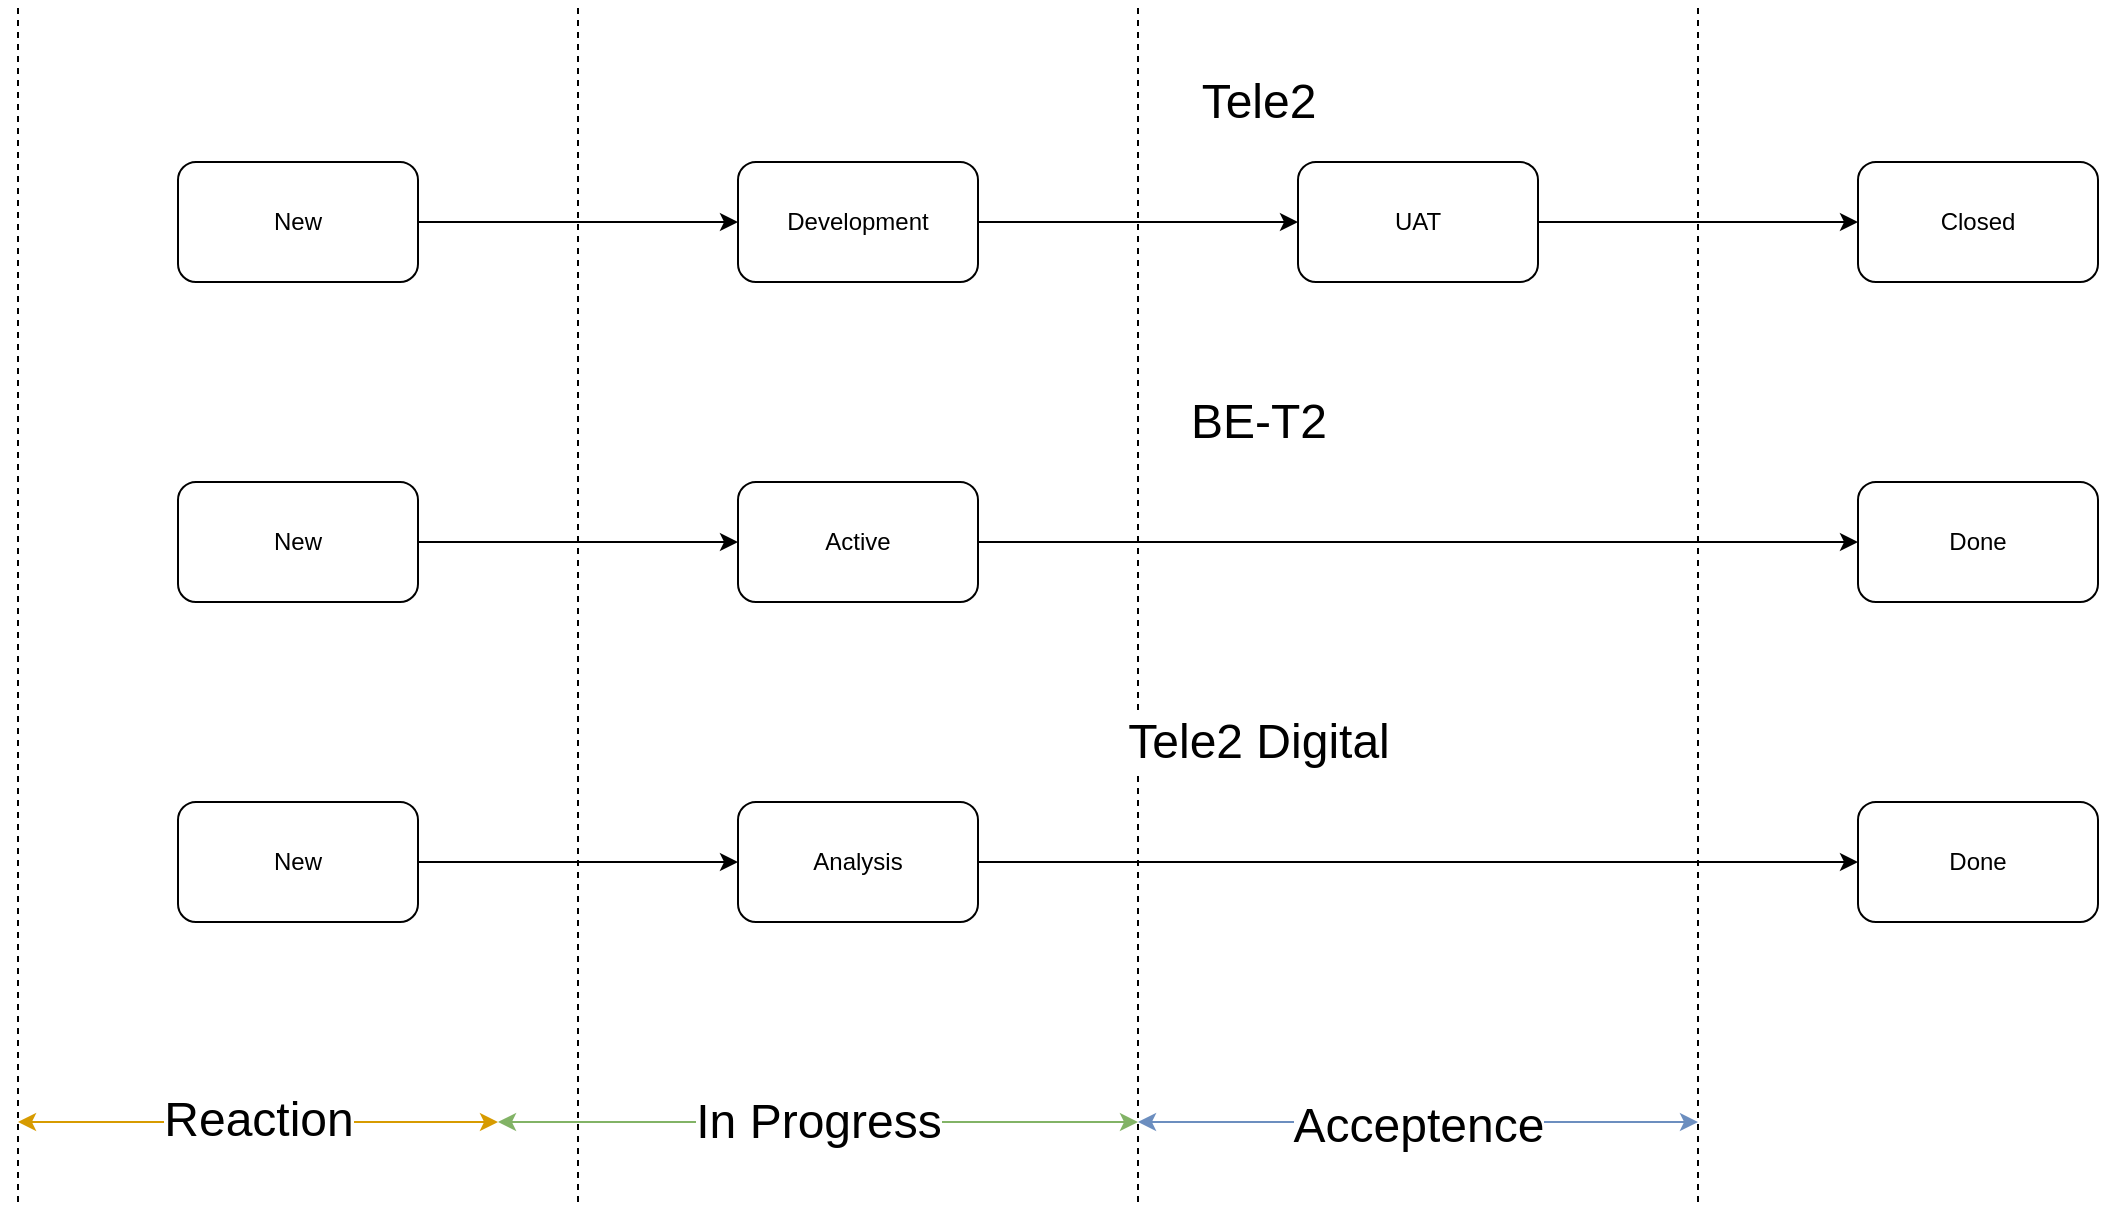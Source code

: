 <mxfile version="23.0.2" type="github">
  <diagram name="Страница — 1" id="cjbGRx0S7E2pipC_ybSz">
    <mxGraphModel dx="2946" dy="1111" grid="1" gridSize="10" guides="1" tooltips="1" connect="1" arrows="1" fold="1" page="1" pageScale="1" pageWidth="4681" pageHeight="3300" math="0" shadow="0">
      <root>
        <mxCell id="0" />
        <mxCell id="1" parent="0" />
        <mxCell id="sr7Uo7yhzRe42XE9pEAF-2" value="" style="edgeStyle=orthogonalEdgeStyle;rounded=0;orthogonalLoop=1;jettySize=auto;html=1;" parent="1" source="oS2J0Wrdn_PqmQfN7SfS-1" target="oS2J0Wrdn_PqmQfN7SfS-4" edge="1">
          <mxGeometry relative="1" as="geometry" />
        </mxCell>
        <mxCell id="oS2J0Wrdn_PqmQfN7SfS-1" value="New" style="rounded=1;whiteSpace=wrap;html=1;" parent="1" vertex="1">
          <mxGeometry x="120" y="120" width="120" height="60" as="geometry" />
        </mxCell>
        <mxCell id="oS2J0Wrdn_PqmQfN7SfS-38" style="edgeStyle=orthogonalEdgeStyle;rounded=0;orthogonalLoop=1;jettySize=auto;html=1;" parent="1" source="oS2J0Wrdn_PqmQfN7SfS-4" target="oS2J0Wrdn_PqmQfN7SfS-5" edge="1">
          <mxGeometry relative="1" as="geometry" />
        </mxCell>
        <mxCell id="oS2J0Wrdn_PqmQfN7SfS-4" value="Development" style="rounded=1;whiteSpace=wrap;html=1;" parent="1" vertex="1">
          <mxGeometry x="400" y="120" width="120" height="60" as="geometry" />
        </mxCell>
        <mxCell id="sr7Uo7yhzRe42XE9pEAF-3" value="" style="edgeStyle=orthogonalEdgeStyle;rounded=0;orthogonalLoop=1;jettySize=auto;html=1;" parent="1" source="oS2J0Wrdn_PqmQfN7SfS-5" target="oS2J0Wrdn_PqmQfN7SfS-7" edge="1">
          <mxGeometry relative="1" as="geometry" />
        </mxCell>
        <mxCell id="oS2J0Wrdn_PqmQfN7SfS-5" value="UAT" style="rounded=1;whiteSpace=wrap;html=1;" parent="1" vertex="1">
          <mxGeometry x="680" y="120" width="120" height="60" as="geometry" />
        </mxCell>
        <mxCell id="oS2J0Wrdn_PqmQfN7SfS-7" value="&lt;div&gt;Closed&lt;/div&gt;" style="rounded=1;whiteSpace=wrap;html=1;" parent="1" vertex="1">
          <mxGeometry x="960" y="120" width="120" height="60" as="geometry" />
        </mxCell>
        <mxCell id="oS2J0Wrdn_PqmQfN7SfS-41" style="edgeStyle=orthogonalEdgeStyle;rounded=0;orthogonalLoop=1;jettySize=auto;html=1;" parent="1" source="oS2J0Wrdn_PqmQfN7SfS-12" target="oS2J0Wrdn_PqmQfN7SfS-13" edge="1">
          <mxGeometry relative="1" as="geometry" />
        </mxCell>
        <mxCell id="oS2J0Wrdn_PqmQfN7SfS-12" value="&lt;div&gt;New&lt;/div&gt;" style="rounded=1;whiteSpace=wrap;html=1;" parent="1" vertex="1">
          <mxGeometry x="120" y="280" width="120" height="60" as="geometry" />
        </mxCell>
        <mxCell id="oS2J0Wrdn_PqmQfN7SfS-42" style="edgeStyle=orthogonalEdgeStyle;rounded=0;orthogonalLoop=1;jettySize=auto;html=1;" parent="1" source="oS2J0Wrdn_PqmQfN7SfS-13" target="oS2J0Wrdn_PqmQfN7SfS-14" edge="1">
          <mxGeometry relative="1" as="geometry" />
        </mxCell>
        <mxCell id="oS2J0Wrdn_PqmQfN7SfS-13" value="Active" style="rounded=1;whiteSpace=wrap;html=1;" parent="1" vertex="1">
          <mxGeometry x="400" y="280" width="120" height="60" as="geometry" />
        </mxCell>
        <mxCell id="oS2J0Wrdn_PqmQfN7SfS-14" value="Done" style="rounded=1;whiteSpace=wrap;html=1;" parent="1" vertex="1">
          <mxGeometry x="960" y="280" width="120" height="60" as="geometry" />
        </mxCell>
        <mxCell id="sr7Uo7yhzRe42XE9pEAF-1" value="" style="edgeStyle=orthogonalEdgeStyle;rounded=0;orthogonalLoop=1;jettySize=auto;html=1;" parent="1" source="oS2J0Wrdn_PqmQfN7SfS-23" target="oS2J0Wrdn_PqmQfN7SfS-25" edge="1">
          <mxGeometry relative="1" as="geometry" />
        </mxCell>
        <mxCell id="oS2J0Wrdn_PqmQfN7SfS-23" value="New" style="rounded=1;whiteSpace=wrap;html=1;" parent="1" vertex="1">
          <mxGeometry x="120" y="440" width="120" height="60" as="geometry" />
        </mxCell>
        <mxCell id="sr7Uo7yhzRe42XE9pEAF-5" value="" style="edgeStyle=orthogonalEdgeStyle;rounded=0;orthogonalLoop=1;jettySize=auto;html=1;" parent="1" source="oS2J0Wrdn_PqmQfN7SfS-25" target="sr7Uo7yhzRe42XE9pEAF-4" edge="1">
          <mxGeometry relative="1" as="geometry" />
        </mxCell>
        <mxCell id="oS2J0Wrdn_PqmQfN7SfS-25" value="Analysis" style="rounded=1;whiteSpace=wrap;html=1;" parent="1" vertex="1">
          <mxGeometry x="400" y="440" width="120" height="60" as="geometry" />
        </mxCell>
        <mxCell id="oS2J0Wrdn_PqmQfN7SfS-58" value="" style="endArrow=none;dashed=1;html=1;rounded=0;" parent="1" edge="1">
          <mxGeometry width="50" height="50" relative="1" as="geometry">
            <mxPoint x="40" y="640" as="sourcePoint" />
            <mxPoint x="40" y="40" as="targetPoint" />
          </mxGeometry>
        </mxCell>
        <mxCell id="oS2J0Wrdn_PqmQfN7SfS-59" value="" style="endArrow=none;dashed=1;html=1;rounded=0;" parent="1" edge="1">
          <mxGeometry width="50" height="50" relative="1" as="geometry">
            <mxPoint x="880" y="640" as="sourcePoint" />
            <mxPoint x="880" y="40" as="targetPoint" />
          </mxGeometry>
        </mxCell>
        <mxCell id="oS2J0Wrdn_PqmQfN7SfS-60" value="" style="endArrow=classic;startArrow=classic;html=1;rounded=0;fillColor=#dae8fc;strokeColor=#6c8ebf;" parent="1" edge="1">
          <mxGeometry width="50" height="50" relative="1" as="geometry">
            <mxPoint x="600" y="600" as="sourcePoint" />
            <mxPoint x="880" y="600" as="targetPoint" />
          </mxGeometry>
        </mxCell>
        <mxCell id="oS2J0Wrdn_PqmQfN7SfS-70" value="&lt;font style=&quot;font-size: 24px;&quot;&gt;Acceptence&lt;br&gt;&lt;/font&gt;" style="edgeLabel;html=1;align=center;verticalAlign=middle;resizable=0;points=[];" parent="oS2J0Wrdn_PqmQfN7SfS-60" vertex="1" connectable="0">
          <mxGeometry x="-0.001" y="-2" relative="1" as="geometry">
            <mxPoint as="offset" />
          </mxGeometry>
        </mxCell>
        <mxCell id="oS2J0Wrdn_PqmQfN7SfS-72" value="&lt;font style=&quot;font-size: 24px;&quot;&gt;Tele2&lt;/font&gt;" style="edgeLabel;html=1;align=center;verticalAlign=middle;resizable=0;points=[];" parent="oS2J0Wrdn_PqmQfN7SfS-60" vertex="1" connectable="0">
          <mxGeometry x="-0.0" y="2" relative="1" as="geometry">
            <mxPoint x="-80" y="-508" as="offset" />
          </mxGeometry>
        </mxCell>
        <mxCell id="oS2J0Wrdn_PqmQfN7SfS-61" value="" style="endArrow=none;dashed=1;html=1;rounded=0;" parent="1" edge="1">
          <mxGeometry width="50" height="50" relative="1" as="geometry">
            <mxPoint x="320" y="640" as="sourcePoint" />
            <mxPoint x="320" y="40" as="targetPoint" />
          </mxGeometry>
        </mxCell>
        <mxCell id="oS2J0Wrdn_PqmQfN7SfS-62" value="" style="endArrow=classic;startArrow=classic;html=1;rounded=0;fillColor=#d5e8d4;strokeColor=#82b366;" parent="1" edge="1">
          <mxGeometry width="50" height="50" relative="1" as="geometry">
            <mxPoint x="280" y="600" as="sourcePoint" />
            <mxPoint x="600" y="600" as="targetPoint" />
          </mxGeometry>
        </mxCell>
        <mxCell id="oS2J0Wrdn_PqmQfN7SfS-69" value="&lt;font style=&quot;font-size: 24px;&quot;&gt;In Progress&lt;/font&gt;" style="edgeLabel;html=1;align=center;verticalAlign=middle;resizable=0;points=[];" parent="oS2J0Wrdn_PqmQfN7SfS-62" vertex="1" connectable="0">
          <mxGeometry x="-0.0" relative="1" as="geometry">
            <mxPoint as="offset" />
          </mxGeometry>
        </mxCell>
        <mxCell id="oS2J0Wrdn_PqmQfN7SfS-63" value="" style="endArrow=none;dashed=1;html=1;rounded=0;" parent="1" edge="1">
          <mxGeometry width="50" height="50" relative="1" as="geometry">
            <mxPoint x="600" y="640" as="sourcePoint" />
            <mxPoint x="600" y="40" as="targetPoint" />
          </mxGeometry>
        </mxCell>
        <mxCell id="oS2J0Wrdn_PqmQfN7SfS-64" value="" style="endArrow=classic;startArrow=classic;html=1;rounded=0;fillColor=#ffe6cc;strokeColor=#d79b00;fontSize=24;" parent="1" edge="1">
          <mxGeometry width="50" height="50" relative="1" as="geometry">
            <mxPoint x="40" y="600" as="sourcePoint" />
            <mxPoint x="280" y="600" as="targetPoint" />
          </mxGeometry>
        </mxCell>
        <mxCell id="oS2J0Wrdn_PqmQfN7SfS-68" value="&lt;span style=&quot;font-size: 24px;&quot;&gt;Reaction&lt;/span&gt;" style="edgeLabel;html=1;align=center;verticalAlign=middle;resizable=0;points=[];" parent="oS2J0Wrdn_PqmQfN7SfS-64" vertex="1" connectable="0">
          <mxGeometry x="-0.001" y="1" relative="1" as="geometry">
            <mxPoint as="offset" />
          </mxGeometry>
        </mxCell>
        <mxCell id="oS2J0Wrdn_PqmQfN7SfS-73" value="&lt;font style=&quot;font-size: 24px;&quot;&gt;BE-T2&lt;/font&gt;" style="edgeLabel;html=1;align=center;verticalAlign=middle;resizable=0;points=[];" parent="1" vertex="1" connectable="0">
          <mxGeometry x="660" y="250" as="geometry" />
        </mxCell>
        <mxCell id="oS2J0Wrdn_PqmQfN7SfS-74" value="&lt;font style=&quot;font-size: 24px;&quot;&gt;Tele2 Digital&lt;/font&gt;" style="edgeLabel;html=1;align=center;verticalAlign=middle;resizable=0;points=[];" parent="1" vertex="1" connectable="0">
          <mxGeometry x="660" y="410" as="geometry" />
        </mxCell>
        <mxCell id="sr7Uo7yhzRe42XE9pEAF-4" value="Done" style="rounded=1;whiteSpace=wrap;html=1;" parent="1" vertex="1">
          <mxGeometry x="960" y="440" width="120" height="60" as="geometry" />
        </mxCell>
      </root>
    </mxGraphModel>
  </diagram>
</mxfile>

